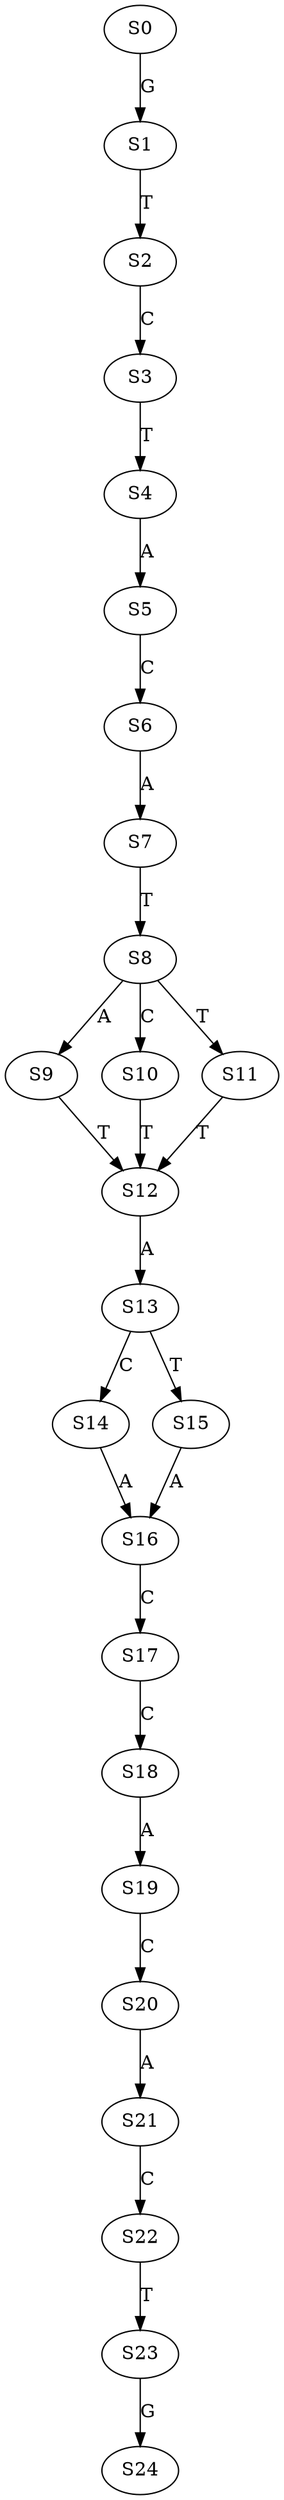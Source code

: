 strict digraph  {
	S0 -> S1 [ label = G ];
	S1 -> S2 [ label = T ];
	S2 -> S3 [ label = C ];
	S3 -> S4 [ label = T ];
	S4 -> S5 [ label = A ];
	S5 -> S6 [ label = C ];
	S6 -> S7 [ label = A ];
	S7 -> S8 [ label = T ];
	S8 -> S9 [ label = A ];
	S8 -> S10 [ label = C ];
	S8 -> S11 [ label = T ];
	S9 -> S12 [ label = T ];
	S10 -> S12 [ label = T ];
	S11 -> S12 [ label = T ];
	S12 -> S13 [ label = A ];
	S13 -> S14 [ label = C ];
	S13 -> S15 [ label = T ];
	S14 -> S16 [ label = A ];
	S15 -> S16 [ label = A ];
	S16 -> S17 [ label = C ];
	S17 -> S18 [ label = C ];
	S18 -> S19 [ label = A ];
	S19 -> S20 [ label = C ];
	S20 -> S21 [ label = A ];
	S21 -> S22 [ label = C ];
	S22 -> S23 [ label = T ];
	S23 -> S24 [ label = G ];
}
